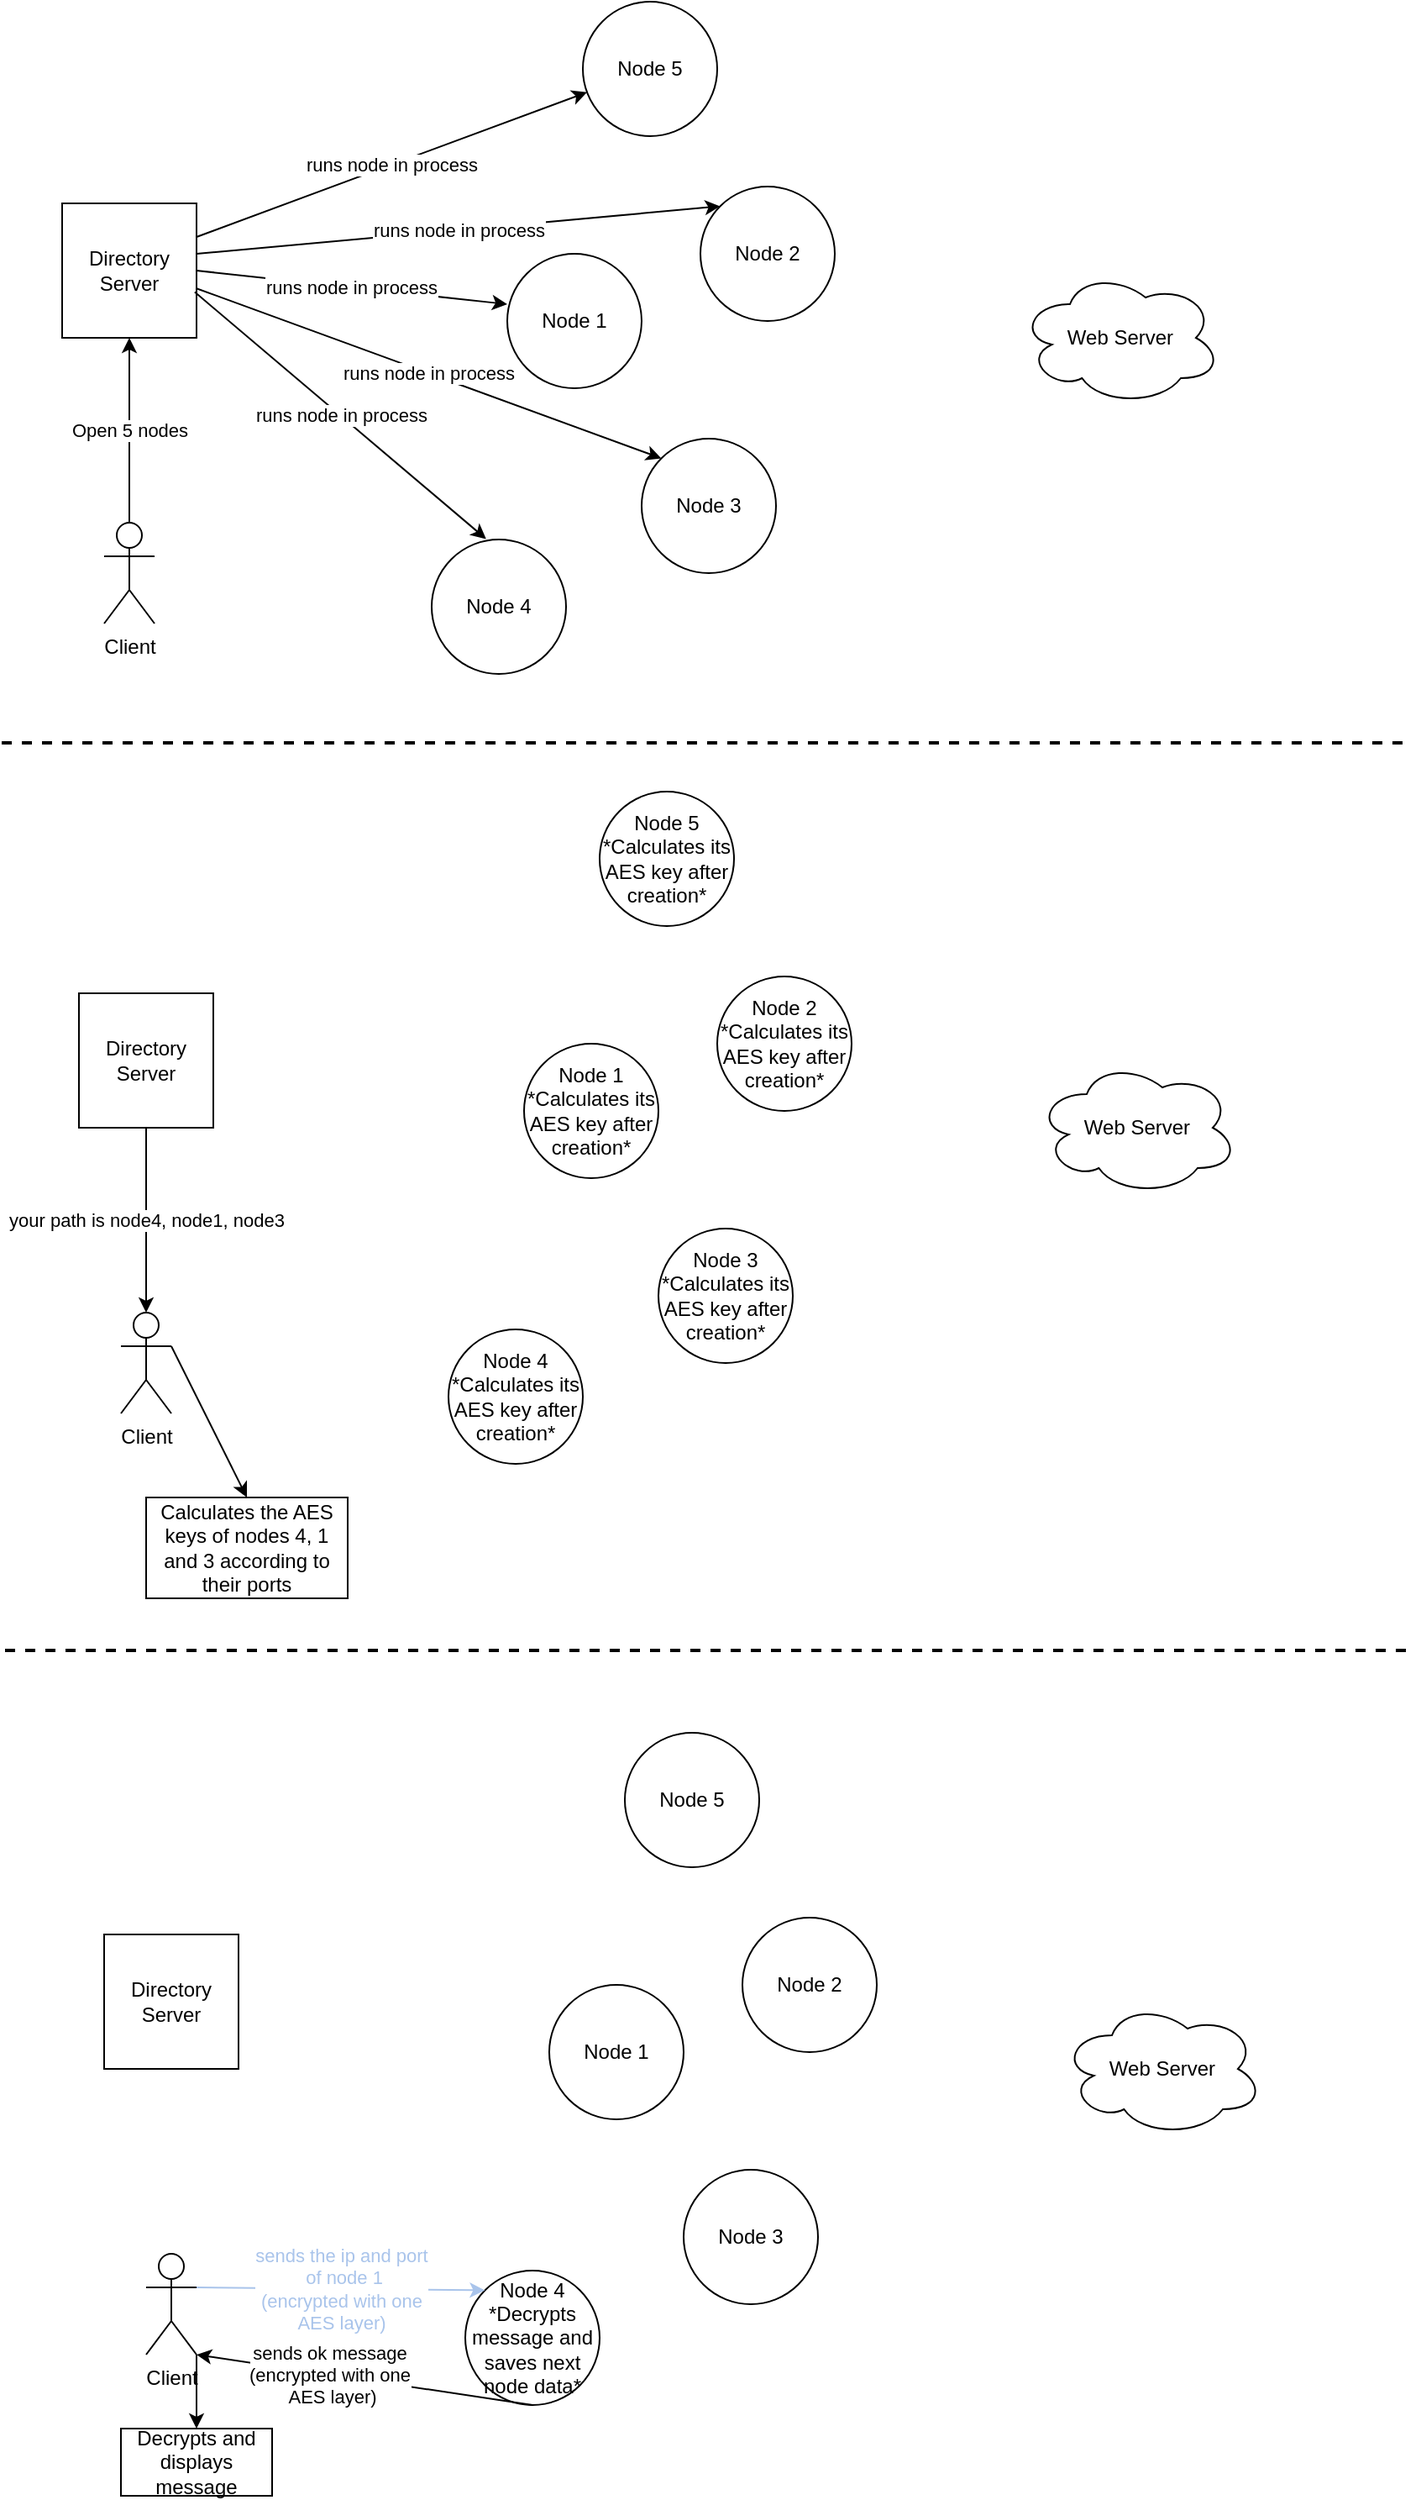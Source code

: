 <mxfile version="24.7.7">
  <diagram name="Page-1" id="RCV1wqwRzOv9mQUZXe0J">
    <mxGraphModel dx="1687" dy="787" grid="1" gridSize="10" guides="1" tooltips="1" connect="1" arrows="1" fold="1" page="1" pageScale="1" pageWidth="850" pageHeight="1100" math="0" shadow="0">
      <root>
        <mxCell id="0" />
        <mxCell id="1" parent="0" />
        <mxCell id="_F7x2HmqeKyNNGQgZelu-1" value="Web Server" style="ellipse;shape=cloud;whiteSpace=wrap;html=1;" parent="1" vertex="1">
          <mxGeometry x="610" y="190" width="120" height="80" as="geometry" />
        </mxCell>
        <mxCell id="_F7x2HmqeKyNNGQgZelu-2" value="Directory Server" style="whiteSpace=wrap;html=1;aspect=fixed;" parent="1" vertex="1">
          <mxGeometry x="40" y="150" width="80" height="80" as="geometry" />
        </mxCell>
        <mxCell id="_F7x2HmqeKyNNGQgZelu-12" value="Open 5 nodes" style="edgeStyle=orthogonalEdgeStyle;rounded=0;orthogonalLoop=1;jettySize=auto;html=1;exitX=0.5;exitY=0;exitDx=0;exitDy=0;exitPerimeter=0;" parent="1" source="_F7x2HmqeKyNNGQgZelu-3" target="_F7x2HmqeKyNNGQgZelu-2" edge="1">
          <mxGeometry relative="1" as="geometry" />
        </mxCell>
        <mxCell id="_F7x2HmqeKyNNGQgZelu-3" value="Client" style="shape=umlActor;verticalLabelPosition=bottom;verticalAlign=top;html=1;outlineConnect=0;" parent="1" vertex="1">
          <mxGeometry x="65" y="340" width="30" height="60" as="geometry" />
        </mxCell>
        <mxCell id="_F7x2HmqeKyNNGQgZelu-6" value="Node 1" style="ellipse;whiteSpace=wrap;html=1;aspect=fixed;" parent="1" vertex="1">
          <mxGeometry x="305" y="180" width="80" height="80" as="geometry" />
        </mxCell>
        <mxCell id="_F7x2HmqeKyNNGQgZelu-7" value="Node 2" style="ellipse;whiteSpace=wrap;html=1;aspect=fixed;" parent="1" vertex="1">
          <mxGeometry x="420" y="140" width="80" height="80" as="geometry" />
        </mxCell>
        <mxCell id="_F7x2HmqeKyNNGQgZelu-8" value="Node 3" style="ellipse;whiteSpace=wrap;html=1;aspect=fixed;" parent="1" vertex="1">
          <mxGeometry x="385" y="290" width="80" height="80" as="geometry" />
        </mxCell>
        <mxCell id="_F7x2HmqeKyNNGQgZelu-9" value="Node 4" style="ellipse;whiteSpace=wrap;html=1;aspect=fixed;" parent="1" vertex="1">
          <mxGeometry x="260" y="350" width="80" height="80" as="geometry" />
        </mxCell>
        <mxCell id="_F7x2HmqeKyNNGQgZelu-10" value="Node 5" style="ellipse;whiteSpace=wrap;html=1;aspect=fixed;" parent="1" vertex="1">
          <mxGeometry x="350" y="30" width="80" height="80" as="geometry" />
        </mxCell>
        <mxCell id="_F7x2HmqeKyNNGQgZelu-13" value="runs node in process" style="endArrow=classic;html=1;rounded=0;exitX=1;exitY=0.5;exitDx=0;exitDy=0;entryX=0;entryY=0.375;entryDx=0;entryDy=0;entryPerimeter=0;" parent="1" source="_F7x2HmqeKyNNGQgZelu-2" target="_F7x2HmqeKyNNGQgZelu-6" edge="1">
          <mxGeometry width="50" height="50" relative="1" as="geometry">
            <mxPoint x="160" y="210" as="sourcePoint" />
            <mxPoint x="210" y="160" as="targetPoint" />
          </mxGeometry>
        </mxCell>
        <mxCell id="_F7x2HmqeKyNNGQgZelu-14" value="runs node in process" style="endArrow=classic;html=1;rounded=0;entryX=0.405;entryY=-0.004;entryDx=0;entryDy=0;entryPerimeter=0;exitX=0.987;exitY=0.66;exitDx=0;exitDy=0;exitPerimeter=0;" parent="1" source="_F7x2HmqeKyNNGQgZelu-2" target="_F7x2HmqeKyNNGQgZelu-9" edge="1">
          <mxGeometry width="50" height="50" relative="1" as="geometry">
            <mxPoint x="130" y="180" as="sourcePoint" />
            <mxPoint x="450" y="320" as="targetPoint" />
          </mxGeometry>
        </mxCell>
        <mxCell id="_F7x2HmqeKyNNGQgZelu-17" value="runs node in process" style="endArrow=classic;html=1;rounded=0;exitX=1;exitY=0.375;exitDx=0;exitDy=0;exitPerimeter=0;entryX=0;entryY=0;entryDx=0;entryDy=0;" parent="1" source="_F7x2HmqeKyNNGQgZelu-2" target="_F7x2HmqeKyNNGQgZelu-7" edge="1">
          <mxGeometry width="50" height="50" relative="1" as="geometry">
            <mxPoint x="400" y="370" as="sourcePoint" />
            <mxPoint x="450" y="320" as="targetPoint" />
          </mxGeometry>
        </mxCell>
        <mxCell id="_F7x2HmqeKyNNGQgZelu-18" value="runs node in process" style="endArrow=classic;html=1;rounded=0;exitX=1.004;exitY=0.634;exitDx=0;exitDy=0;exitPerimeter=0;entryX=0;entryY=0;entryDx=0;entryDy=0;" parent="1" source="_F7x2HmqeKyNNGQgZelu-2" target="_F7x2HmqeKyNNGQgZelu-8" edge="1">
          <mxGeometry width="50" height="50" relative="1" as="geometry">
            <mxPoint x="400" y="370" as="sourcePoint" />
            <mxPoint x="450" y="320" as="targetPoint" />
          </mxGeometry>
        </mxCell>
        <mxCell id="_F7x2HmqeKyNNGQgZelu-19" value="runs node in process" style="endArrow=classic;html=1;rounded=0;exitX=1;exitY=0.25;exitDx=0;exitDy=0;" parent="1" source="_F7x2HmqeKyNNGQgZelu-2" target="_F7x2HmqeKyNNGQgZelu-10" edge="1">
          <mxGeometry width="50" height="50" relative="1" as="geometry">
            <mxPoint x="400" y="310" as="sourcePoint" />
            <mxPoint x="450" y="260" as="targetPoint" />
          </mxGeometry>
        </mxCell>
        <mxCell id="_F7x2HmqeKyNNGQgZelu-20" value="" style="endArrow=none;dashed=1;html=1;rounded=0;strokeWidth=2;endSize=6;" parent="1" edge="1">
          <mxGeometry width="50" height="50" relative="1" as="geometry">
            <mxPoint x="4" y="471" as="sourcePoint" />
            <mxPoint x="844" y="471" as="targetPoint" />
          </mxGeometry>
        </mxCell>
        <mxCell id="_F7x2HmqeKyNNGQgZelu-21" value="Web Server" style="ellipse;shape=cloud;whiteSpace=wrap;html=1;" parent="1" vertex="1">
          <mxGeometry x="620" y="660" width="120" height="80" as="geometry" />
        </mxCell>
        <mxCell id="_F7x2HmqeKyNNGQgZelu-22" value="Directory Server" style="whiteSpace=wrap;html=1;aspect=fixed;" parent="1" vertex="1">
          <mxGeometry x="50" y="620" width="80" height="80" as="geometry" />
        </mxCell>
        <mxCell id="_F7x2HmqeKyNNGQgZelu-24" value="Client" style="shape=umlActor;verticalLabelPosition=bottom;verticalAlign=top;html=1;outlineConnect=0;" parent="1" vertex="1">
          <mxGeometry x="75" y="810" width="30" height="60" as="geometry" />
        </mxCell>
        <mxCell id="_F7x2HmqeKyNNGQgZelu-25" value="&lt;div&gt;Node 1&lt;/div&gt;*Calculates its AES key after creation*" style="ellipse;whiteSpace=wrap;html=1;aspect=fixed;" parent="1" vertex="1">
          <mxGeometry x="315" y="650" width="80" height="80" as="geometry" />
        </mxCell>
        <mxCell id="_F7x2HmqeKyNNGQgZelu-26" value="&lt;div&gt;Node 2 *Calculates its AES key after creation*&lt;/div&gt;" style="ellipse;whiteSpace=wrap;html=1;aspect=fixed;" parent="1" vertex="1">
          <mxGeometry x="430" y="610" width="80" height="80" as="geometry" />
        </mxCell>
        <mxCell id="_F7x2HmqeKyNNGQgZelu-27" value="&lt;div&gt;Node 3&lt;/div&gt;*Calculates its AES key after creation*" style="ellipse;whiteSpace=wrap;html=1;aspect=fixed;" parent="1" vertex="1">
          <mxGeometry x="395" y="760" width="80" height="80" as="geometry" />
        </mxCell>
        <mxCell id="_F7x2HmqeKyNNGQgZelu-28" value="&lt;div&gt;Node 4&lt;/div&gt;*Calculates its AES key after creation*" style="ellipse;whiteSpace=wrap;html=1;aspect=fixed;" parent="1" vertex="1">
          <mxGeometry x="270" y="820" width="80" height="80" as="geometry" />
        </mxCell>
        <mxCell id="_F7x2HmqeKyNNGQgZelu-29" value="&lt;div&gt;Node 5&lt;/div&gt;*Calculates its AES key after creation*" style="ellipse;whiteSpace=wrap;html=1;aspect=fixed;" parent="1" vertex="1">
          <mxGeometry x="360" y="500" width="80" height="80" as="geometry" />
        </mxCell>
        <mxCell id="_F7x2HmqeKyNNGQgZelu-35" value="your path is node4, node1, node3" style="endArrow=classic;html=1;rounded=0;exitX=0.5;exitY=1;exitDx=0;exitDy=0;entryX=0.5;entryY=0;entryDx=0;entryDy=0;entryPerimeter=0;" parent="1" source="_F7x2HmqeKyNNGQgZelu-22" target="_F7x2HmqeKyNNGQgZelu-24" edge="1">
          <mxGeometry width="50" height="50" relative="1" as="geometry">
            <mxPoint x="400" y="740" as="sourcePoint" />
            <mxPoint x="450" y="690" as="targetPoint" />
          </mxGeometry>
        </mxCell>
        <mxCell id="_F7x2HmqeKyNNGQgZelu-39" value="Calculates the AES keys of nodes 4, 1 and 3 according to their ports" style="rounded=0;whiteSpace=wrap;html=1;" parent="1" vertex="1">
          <mxGeometry x="90" y="920" width="120" height="60" as="geometry" />
        </mxCell>
        <mxCell id="_F7x2HmqeKyNNGQgZelu-41" value="" style="endArrow=classic;html=1;rounded=0;exitX=1;exitY=0.333;exitDx=0;exitDy=0;exitPerimeter=0;entryX=0.5;entryY=0;entryDx=0;entryDy=0;" parent="1" source="_F7x2HmqeKyNNGQgZelu-24" target="_F7x2HmqeKyNNGQgZelu-39" edge="1">
          <mxGeometry width="50" height="50" relative="1" as="geometry">
            <mxPoint x="250" y="910" as="sourcePoint" />
            <mxPoint x="300" y="860" as="targetPoint" />
          </mxGeometry>
        </mxCell>
        <mxCell id="_F7x2HmqeKyNNGQgZelu-42" value="" style="endArrow=none;dashed=1;html=1;rounded=0;strokeWidth=2;endSize=6;" parent="1" edge="1">
          <mxGeometry width="50" height="50" relative="1" as="geometry">
            <mxPoint x="6" y="1011" as="sourcePoint" />
            <mxPoint x="846" y="1011" as="targetPoint" />
          </mxGeometry>
        </mxCell>
        <mxCell id="E764yNuLGESVHkapq8-r-1" value="Web Server" style="ellipse;shape=cloud;whiteSpace=wrap;html=1;" vertex="1" parent="1">
          <mxGeometry x="635" y="1220" width="120" height="80" as="geometry" />
        </mxCell>
        <mxCell id="E764yNuLGESVHkapq8-r-2" value="Directory Server" style="whiteSpace=wrap;html=1;aspect=fixed;" vertex="1" parent="1">
          <mxGeometry x="65" y="1180" width="80" height="80" as="geometry" />
        </mxCell>
        <mxCell id="E764yNuLGESVHkapq8-r-4" value="Client" style="shape=umlActor;verticalLabelPosition=bottom;verticalAlign=top;html=1;outlineConnect=0;" vertex="1" parent="1">
          <mxGeometry x="90" y="1370" width="30" height="60" as="geometry" />
        </mxCell>
        <mxCell id="E764yNuLGESVHkapq8-r-5" value="Node 1" style="ellipse;whiteSpace=wrap;html=1;aspect=fixed;" vertex="1" parent="1">
          <mxGeometry x="330" y="1210" width="80" height="80" as="geometry" />
        </mxCell>
        <mxCell id="E764yNuLGESVHkapq8-r-6" value="Node 2" style="ellipse;whiteSpace=wrap;html=1;aspect=fixed;" vertex="1" parent="1">
          <mxGeometry x="445" y="1170" width="80" height="80" as="geometry" />
        </mxCell>
        <mxCell id="E764yNuLGESVHkapq8-r-7" value="Node 3" style="ellipse;whiteSpace=wrap;html=1;aspect=fixed;" vertex="1" parent="1">
          <mxGeometry x="410" y="1320" width="80" height="80" as="geometry" />
        </mxCell>
        <mxCell id="E764yNuLGESVHkapq8-r-8" value="&lt;div&gt;Node 4&lt;/div&gt;*Decrypts message and saves next node data*" style="ellipse;whiteSpace=wrap;html=1;aspect=fixed;" vertex="1" parent="1">
          <mxGeometry x="280" y="1380" width="80" height="80" as="geometry" />
        </mxCell>
        <mxCell id="E764yNuLGESVHkapq8-r-9" value="Node 5" style="ellipse;whiteSpace=wrap;html=1;aspect=fixed;" vertex="1" parent="1">
          <mxGeometry x="375" y="1060" width="80" height="80" as="geometry" />
        </mxCell>
        <mxCell id="E764yNuLGESVHkapq8-r-15" value="&lt;div&gt;&lt;font color=&quot;#a9c4eb&quot;&gt;sends the ip and port&lt;/font&gt;&lt;/div&gt;&lt;div&gt;&lt;font color=&quot;#a9c4eb&quot;&gt;&amp;nbsp;of node 1&lt;/font&gt;&lt;/div&gt;&lt;div&gt;&lt;font color=&quot;#a9c4eb&quot;&gt;(encrypted with one&lt;/font&gt;&lt;/div&gt;&lt;div&gt;&lt;font color=&quot;#a9c4eb&quot;&gt;AES layer)&lt;br&gt;&lt;/font&gt;&lt;/div&gt;" style="endArrow=classic;html=1;rounded=0;exitX=1;exitY=0.333;exitDx=0;exitDy=0;exitPerimeter=0;entryX=0;entryY=0;entryDx=0;entryDy=0;strokeWidth=1;fillColor=#dae8fc;strokeColor=#A9C4EB;" edge="1" parent="1" source="E764yNuLGESVHkapq8-r-4" target="E764yNuLGESVHkapq8-r-8">
          <mxGeometry width="50" height="50" relative="1" as="geometry">
            <mxPoint x="190" y="1380" as="sourcePoint" />
            <mxPoint x="240" y="1330" as="targetPoint" />
          </mxGeometry>
        </mxCell>
        <mxCell id="E764yNuLGESVHkapq8-r-17" value="" style="endArrow=classic;html=1;rounded=0;exitX=0.5;exitY=1;exitDx=0;exitDy=0;" edge="1" parent="1" source="E764yNuLGESVHkapq8-r-8">
          <mxGeometry width="50" height="50" relative="1" as="geometry">
            <mxPoint x="275" y="1450" as="sourcePoint" />
            <mxPoint x="120" y="1430" as="targetPoint" />
          </mxGeometry>
        </mxCell>
        <mxCell id="E764yNuLGESVHkapq8-r-18" value="&lt;div&gt;sends ok message&lt;/div&gt;&lt;div&gt;(encrypted with one&lt;/div&gt;&lt;div&gt;&amp;nbsp;AES layer)&lt;br&gt;&lt;/div&gt;" style="edgeLabel;html=1;align=center;verticalAlign=middle;resizable=0;points=[];" vertex="1" connectable="0" parent="E764yNuLGESVHkapq8-r-17">
          <mxGeometry x="0.214" relative="1" as="geometry">
            <mxPoint as="offset" />
          </mxGeometry>
        </mxCell>
        <mxCell id="E764yNuLGESVHkapq8-r-19" value="" style="endArrow=classic;html=1;rounded=0;entryX=0.5;entryY=0;entryDx=0;entryDy=0;" edge="1" parent="1" target="E764yNuLGESVHkapq8-r-20">
          <mxGeometry width="50" height="50" relative="1" as="geometry">
            <mxPoint x="120" y="1430" as="sourcePoint" />
            <mxPoint x="120" y="1470" as="targetPoint" />
          </mxGeometry>
        </mxCell>
        <mxCell id="E764yNuLGESVHkapq8-r-20" value="Decrypts and displays message" style="rounded=0;whiteSpace=wrap;html=1;" vertex="1" parent="1">
          <mxGeometry x="75" y="1474" width="90" height="40" as="geometry" />
        </mxCell>
      </root>
    </mxGraphModel>
  </diagram>
</mxfile>
